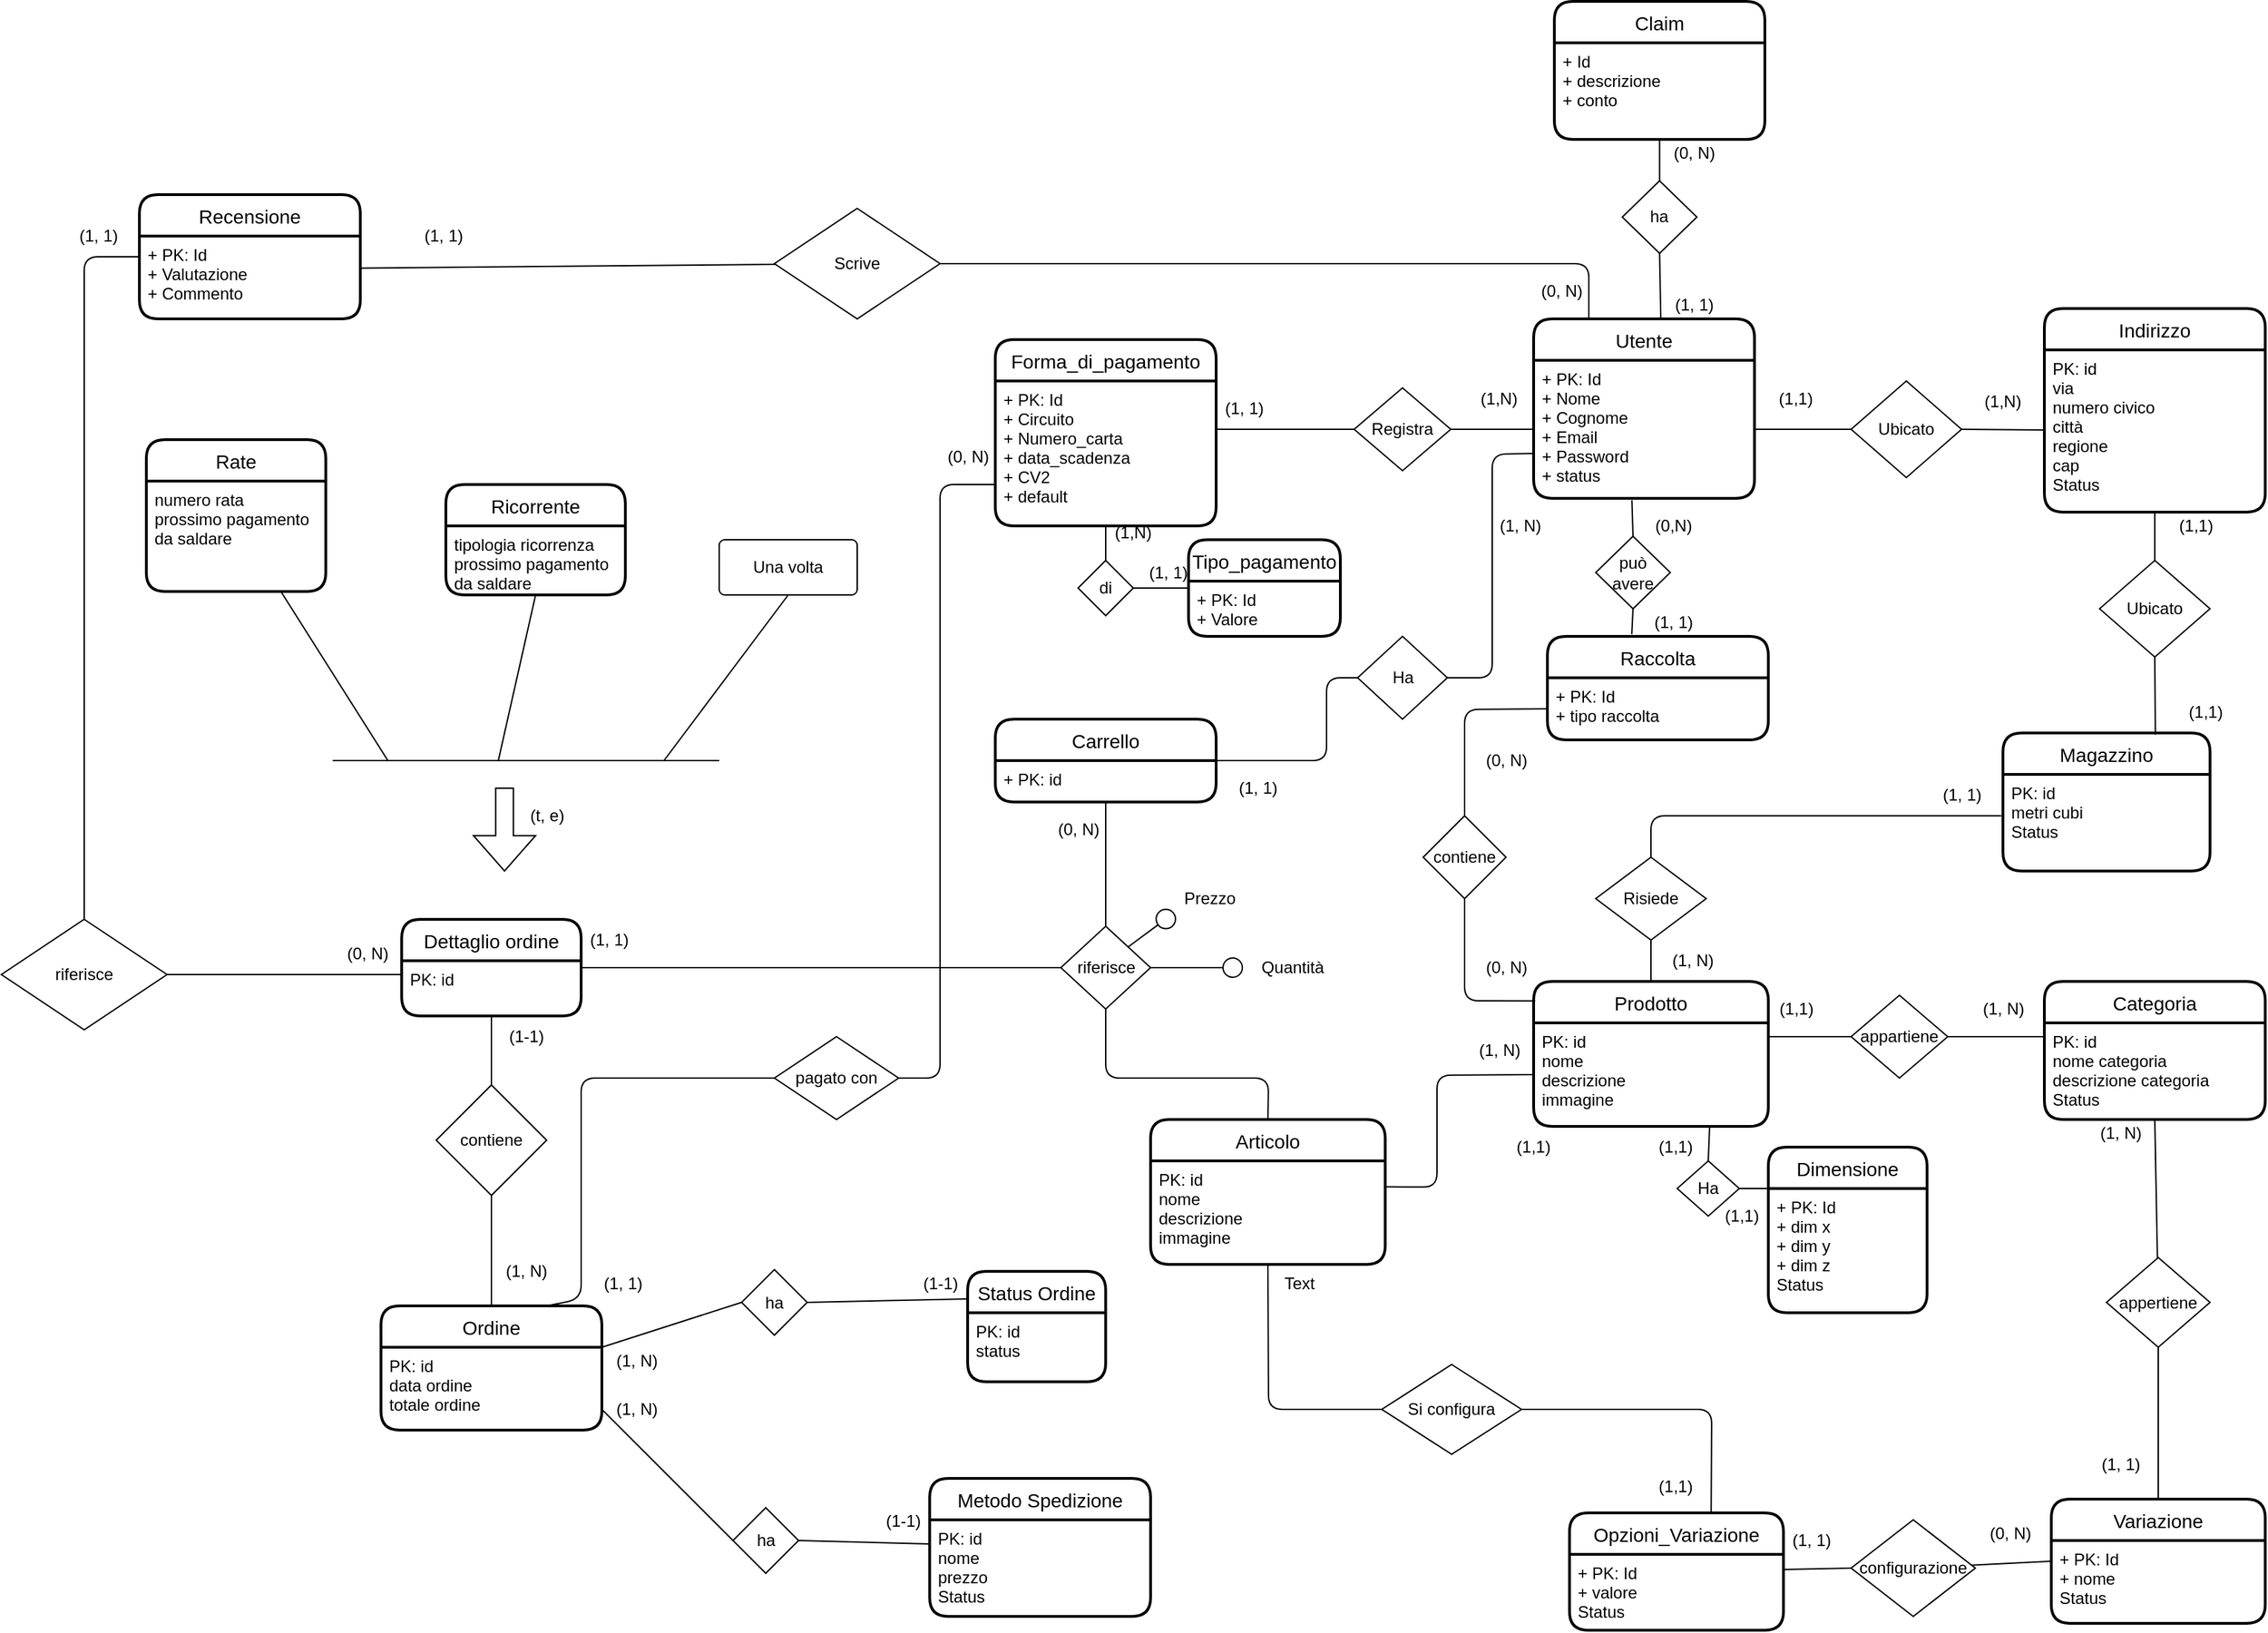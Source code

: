 <mxfile>
    <diagram id="gQvZ3Ct7qIMsR-oPEBA1" name="Page-1">
        <mxGraphModel dx="2269" dy="1732" grid="1" gridSize="10" guides="1" tooltips="1" connect="1" arrows="1" fold="1" page="1" pageScale="1" pageWidth="827" pageHeight="1169" math="0" shadow="0">
            <root>
                <mxCell id="0"/>
                <mxCell id="1" parent="0"/>
                <mxCell id="263" style="edgeStyle=none;html=1;exitX=0.25;exitY=0;exitDx=0;exitDy=0;entryX=1;entryY=0.5;entryDx=0;entryDy=0;endArrow=none;endFill=0;" parent="1" source="2" target="264" edge="1">
                    <mxGeometry relative="1" as="geometry">
                        <mxPoint x="-120" y="80" as="targetPoint"/>
                        <Array as="points">
                            <mxPoint x="350" y="80"/>
                        </Array>
                    </mxGeometry>
                </mxCell>
                <mxCell id="2" value="Utente" style="swimlane;childLayout=stackLayout;horizontal=1;startSize=30;horizontalStack=0;rounded=1;fontSize=14;fontStyle=0;strokeWidth=2;resizeParent=0;resizeLast=1;shadow=0;dashed=0;align=center;" parent="1" vertex="1">
                    <mxGeometry x="310" y="120" width="160" height="130" as="geometry"/>
                </mxCell>
                <mxCell id="3" value="+ PK: Id&#10;+ Nome&#10;+ Cognome&#10;+ Email&#10;+ Password&#10;+ status" style="align=left;strokeColor=none;fillColor=none;spacingLeft=4;fontSize=12;verticalAlign=top;resizable=0;rotatable=0;part=1;" parent="2" vertex="1">
                    <mxGeometry y="30" width="160" height="100" as="geometry"/>
                </mxCell>
                <mxCell id="7" value="Indirizzo" style="swimlane;childLayout=stackLayout;horizontal=1;startSize=30;horizontalStack=0;rounded=1;fontSize=14;fontStyle=0;strokeWidth=2;resizeParent=0;resizeLast=1;shadow=0;dashed=0;align=center;" parent="1" vertex="1">
                    <mxGeometry x="680" y="112.5" width="160" height="147.5" as="geometry"/>
                </mxCell>
                <mxCell id="8" value="PK: id&#10;via&#10;numero civico&#10;città&#10;regione&#10;cap&#10;Status" style="align=left;strokeColor=none;fillColor=none;spacingLeft=4;fontSize=12;verticalAlign=top;resizable=0;rotatable=0;part=1;" parent="7" vertex="1">
                    <mxGeometry y="30" width="160" height="117.5" as="geometry"/>
                </mxCell>
                <mxCell id="13" style="edgeStyle=none;html=1;exitX=0;exitY=0.5;exitDx=0;exitDy=0;entryX=1;entryY=0.5;entryDx=0;entryDy=0;endArrow=none;endFill=0;" parent="1" source="9" target="3" edge="1">
                    <mxGeometry relative="1" as="geometry"/>
                </mxCell>
                <mxCell id="14" style="edgeStyle=none;html=1;exitX=1;exitY=0.5;exitDx=0;exitDy=0;endArrow=none;endFill=0;" parent="1" source="9" target="8" edge="1">
                    <mxGeometry relative="1" as="geometry"/>
                </mxCell>
                <mxCell id="9" value="Ubicato" style="shape=rhombus;perimeter=rhombusPerimeter;whiteSpace=wrap;html=1;align=center;" parent="1" vertex="1">
                    <mxGeometry x="540" y="165" width="80" height="70" as="geometry"/>
                </mxCell>
                <mxCell id="15" value="Forma_di_pagamento" style="swimlane;childLayout=stackLayout;horizontal=1;startSize=30;horizontalStack=0;rounded=1;fontSize=14;fontStyle=0;strokeWidth=2;resizeParent=0;resizeLast=1;shadow=0;dashed=0;align=center;" parent="1" vertex="1">
                    <mxGeometry x="-80" y="135" width="160" height="135" as="geometry"/>
                </mxCell>
                <mxCell id="16" value="+ PK: Id&#10;+ Circuito&#10;+ Numero_carta&#10;+ data_scadenza&#10;+ CV2&#10;+ default&#10;&#10;&#10;" style="align=left;strokeColor=none;fillColor=none;spacingLeft=4;fontSize=12;verticalAlign=top;resizable=0;rotatable=0;part=1;" parent="15" vertex="1">
                    <mxGeometry y="30" width="160" height="105" as="geometry"/>
                </mxCell>
                <mxCell id="17" value="Tipo_pagamento" style="swimlane;childLayout=stackLayout;horizontal=1;startSize=30;horizontalStack=0;rounded=1;fontSize=14;fontStyle=0;strokeWidth=2;resizeParent=0;resizeLast=1;shadow=0;dashed=0;align=center;" parent="1" vertex="1">
                    <mxGeometry x="60" y="280" width="110" height="70" as="geometry"/>
                </mxCell>
                <mxCell id="18" value="+ PK: Id&#10;+ Valore&#10;" style="align=left;strokeColor=none;fillColor=none;spacingLeft=4;fontSize=12;verticalAlign=top;resizable=0;rotatable=0;part=1;" parent="17" vertex="1">
                    <mxGeometry y="30" width="110" height="40" as="geometry"/>
                </mxCell>
                <mxCell id="20" style="edgeStyle=none;html=1;exitX=1;exitY=0.5;exitDx=0;exitDy=0;entryX=0;entryY=0.5;entryDx=0;entryDy=0;endArrow=none;endFill=0;" parent="1" source="19" target="3" edge="1">
                    <mxGeometry relative="1" as="geometry"/>
                </mxCell>
                <mxCell id="32" style="edgeStyle=none;html=1;exitX=0;exitY=0.5;exitDx=0;exitDy=0;endArrow=none;endFill=0;" parent="1" source="19" edge="1">
                    <mxGeometry relative="1" as="geometry">
                        <mxPoint x="80" y="200" as="targetPoint"/>
                    </mxGeometry>
                </mxCell>
                <mxCell id="19" value="Registra" style="shape=rhombus;perimeter=rhombusPerimeter;whiteSpace=wrap;html=1;align=center;" parent="1" vertex="1">
                    <mxGeometry x="180" y="170" width="70" height="60" as="geometry"/>
                </mxCell>
                <mxCell id="24" style="edgeStyle=none;html=1;exitX=0.5;exitY=0;exitDx=0;exitDy=0;endArrow=none;endFill=0;" parent="1" source="22" target="16" edge="1">
                    <mxGeometry relative="1" as="geometry"/>
                </mxCell>
                <mxCell id="25" style="edgeStyle=none;html=1;exitX=1;exitY=0.5;exitDx=0;exitDy=0;endArrow=none;endFill=0;" parent="1" source="22" edge="1">
                    <mxGeometry relative="1" as="geometry">
                        <mxPoint x="60" y="315" as="targetPoint"/>
                    </mxGeometry>
                </mxCell>
                <mxCell id="22" value="di" style="shape=rhombus;perimeter=rhombusPerimeter;whiteSpace=wrap;html=1;align=center;" parent="1" vertex="1">
                    <mxGeometry x="-20" y="295" width="40" height="40" as="geometry"/>
                </mxCell>
                <mxCell id="26" value="Carrello" style="swimlane;childLayout=stackLayout;horizontal=1;startSize=30;horizontalStack=0;rounded=1;fontSize=14;fontStyle=0;strokeWidth=2;resizeParent=0;resizeLast=1;shadow=0;dashed=0;align=center;" parent="1" vertex="1">
                    <mxGeometry x="-80" y="410" width="160" height="60" as="geometry"/>
                </mxCell>
                <mxCell id="27" value="+ PK: id&#10;" style="align=left;strokeColor=none;fillColor=none;spacingLeft=4;fontSize=12;verticalAlign=top;resizable=0;rotatable=0;part=1;" parent="26" vertex="1">
                    <mxGeometry y="30" width="160" height="30" as="geometry"/>
                </mxCell>
                <mxCell id="30" style="edgeStyle=none;html=1;exitX=1;exitY=0.5;exitDx=0;exitDy=0;entryX=0;entryY=0.75;entryDx=0;entryDy=0;endArrow=none;endFill=0;" parent="1" source="28" target="2" edge="1">
                    <mxGeometry relative="1" as="geometry">
                        <Array as="points">
                            <mxPoint x="280" y="380"/>
                            <mxPoint x="280" y="218"/>
                        </Array>
                    </mxGeometry>
                </mxCell>
                <mxCell id="31" style="edgeStyle=none;html=1;exitX=0;exitY=0.5;exitDx=0;exitDy=0;entryX=1;entryY=0;entryDx=0;entryDy=0;endArrow=none;endFill=0;" parent="1" source="28" target="27" edge="1">
                    <mxGeometry relative="1" as="geometry">
                        <Array as="points">
                            <mxPoint x="160" y="380"/>
                            <mxPoint x="160" y="440"/>
                        </Array>
                    </mxGeometry>
                </mxCell>
                <mxCell id="28" value="Ha" style="shape=rhombus;perimeter=rhombusPerimeter;whiteSpace=wrap;html=1;align=center;" parent="1" vertex="1">
                    <mxGeometry x="182.5" y="350" width="65" height="60" as="geometry"/>
                </mxCell>
                <mxCell id="33" value="Prodotto" style="swimlane;childLayout=stackLayout;horizontal=1;startSize=30;horizontalStack=0;rounded=1;fontSize=14;fontStyle=0;strokeWidth=2;resizeParent=0;resizeLast=1;shadow=0;dashed=0;align=center;arcSize=15;" parent="1" vertex="1">
                    <mxGeometry x="310" y="600" width="170" height="105" as="geometry"/>
                </mxCell>
                <mxCell id="34" value="PK: id&#10;nome&#10;descrizione&#10;immagine&#10;" style="align=left;strokeColor=none;fillColor=none;spacingLeft=4;fontSize=12;verticalAlign=top;resizable=0;rotatable=0;part=1;" parent="33" vertex="1">
                    <mxGeometry y="30" width="170" height="75" as="geometry"/>
                </mxCell>
                <mxCell id="35" value="Categoria" style="swimlane;childLayout=stackLayout;horizontal=1;startSize=30;horizontalStack=0;rounded=1;fontSize=14;fontStyle=0;strokeWidth=2;resizeParent=0;resizeLast=1;shadow=0;dashed=0;align=center;" parent="1" vertex="1">
                    <mxGeometry x="680" y="600" width="160" height="100" as="geometry"/>
                </mxCell>
                <mxCell id="36" value="PK: id&#10;nome categoria&#10;descrizione categoria&#10;Status" style="align=left;strokeColor=none;fillColor=none;spacingLeft=4;fontSize=12;verticalAlign=top;resizable=0;rotatable=0;part=1;" parent="35" vertex="1">
                    <mxGeometry y="30" width="160" height="70" as="geometry"/>
                </mxCell>
                <mxCell id="42" style="edgeStyle=none;html=1;exitX=0;exitY=0.5;exitDx=0;exitDy=0;endArrow=none;endFill=0;" parent="1" source="40" edge="1">
                    <mxGeometry relative="1" as="geometry">
                        <mxPoint x="480" y="640" as="targetPoint"/>
                    </mxGeometry>
                </mxCell>
                <mxCell id="43" style="edgeStyle=none;html=1;exitX=1;exitY=0.5;exitDx=0;exitDy=0;endArrow=none;endFill=0;" parent="1" source="40" edge="1">
                    <mxGeometry relative="1" as="geometry">
                        <mxPoint x="680" y="640" as="targetPoint"/>
                    </mxGeometry>
                </mxCell>
                <mxCell id="40" value="appartiene" style="shape=rhombus;perimeter=rhombusPerimeter;whiteSpace=wrap;html=1;align=center;" parent="1" vertex="1">
                    <mxGeometry x="540" y="610" width="70" height="60" as="geometry"/>
                </mxCell>
                <mxCell id="46" value="Variazione" style="swimlane;childLayout=stackLayout;horizontal=1;startSize=30;horizontalStack=0;rounded=1;fontSize=14;fontStyle=0;strokeWidth=2;resizeParent=0;resizeLast=1;shadow=0;dashed=0;align=center;" parent="1" vertex="1">
                    <mxGeometry x="685" y="975" width="155" height="90" as="geometry"/>
                </mxCell>
                <mxCell id="47" value="+ PK: Id&#10;+ nome&#10;Status" style="align=left;strokeColor=none;fillColor=none;spacingLeft=4;fontSize=12;verticalAlign=top;resizable=0;rotatable=0;part=1;" parent="46" vertex="1">
                    <mxGeometry y="30" width="155" height="60" as="geometry"/>
                </mxCell>
                <mxCell id="111" style="edgeStyle=none;html=1;entryX=0.5;entryY=0;entryDx=0;entryDy=0;endArrow=none;endFill=0;" parent="1" source="48" target="46" edge="1">
                    <mxGeometry relative="1" as="geometry"/>
                </mxCell>
                <mxCell id="136" style="edgeStyle=none;html=1;entryX=0.5;entryY=1;entryDx=0;entryDy=0;endArrow=none;endFill=0;" parent="1" source="48" target="36" edge="1">
                    <mxGeometry relative="1" as="geometry"/>
                </mxCell>
                <mxCell id="48" value="appertiene" style="shape=rhombus;perimeter=rhombusPerimeter;whiteSpace=wrap;html=1;align=center;" parent="1" vertex="1">
                    <mxGeometry x="725" y="800" width="75" height="65" as="geometry"/>
                </mxCell>
                <mxCell id="115" style="edgeStyle=none;html=1;entryX=0;entryY=0.5;entryDx=0;entryDy=0;endArrow=none;endFill=0;" parent="1" source="51" target="54" edge="1">
                    <mxGeometry relative="1" as="geometry"/>
                </mxCell>
                <mxCell id="51" value="Opzioni_Variazione" style="swimlane;childLayout=stackLayout;horizontal=1;startSize=30;horizontalStack=0;rounded=1;fontSize=14;fontStyle=0;strokeWidth=2;resizeParent=0;resizeLast=1;shadow=0;dashed=0;align=center;" parent="1" vertex="1">
                    <mxGeometry x="336" y="985" width="155" height="85" as="geometry"/>
                </mxCell>
                <mxCell id="52" value="+ PK: Id&#10;+ valore&#10;Status&#10;" style="align=left;strokeColor=none;fillColor=none;spacingLeft=4;fontSize=12;verticalAlign=top;resizable=0;rotatable=0;part=1;" parent="51" vertex="1">
                    <mxGeometry y="30" width="155" height="55" as="geometry"/>
                </mxCell>
                <mxCell id="112" style="edgeStyle=none;html=1;entryX=0;entryY=0.5;entryDx=0;entryDy=0;endArrow=none;endFill=0;" parent="1" source="54" target="46" edge="1">
                    <mxGeometry relative="1" as="geometry"/>
                </mxCell>
                <mxCell id="54" value="configurazione" style="shape=rhombus;perimeter=rhombusPerimeter;whiteSpace=wrap;html=1;align=center;" parent="1" vertex="1">
                    <mxGeometry x="540" y="990" width="90" height="70" as="geometry"/>
                </mxCell>
                <mxCell id="58" value="Magazzino" style="swimlane;childLayout=stackLayout;horizontal=1;startSize=30;horizontalStack=0;rounded=1;fontSize=14;fontStyle=0;strokeWidth=2;resizeParent=0;resizeLast=1;shadow=0;dashed=0;align=center;" parent="1" vertex="1">
                    <mxGeometry x="650" y="420" width="150" height="100" as="geometry"/>
                </mxCell>
                <mxCell id="59" value="PK: id&#10;metri cubi&#10;Status" style="align=left;strokeColor=none;fillColor=none;spacingLeft=4;fontSize=12;verticalAlign=top;resizable=0;rotatable=0;part=1;" parent="58" vertex="1">
                    <mxGeometry y="30" width="150" height="70" as="geometry"/>
                </mxCell>
                <mxCell id="228" style="edgeStyle=none;html=1;exitX=0.5;exitY=0;exitDx=0;exitDy=0;entryX=0.5;entryY=1;entryDx=0;entryDy=0;startArrow=none;startFill=0;endArrow=none;endFill=0;" parent="1" source="60" target="8" edge="1">
                    <mxGeometry relative="1" as="geometry"/>
                </mxCell>
                <mxCell id="229" style="edgeStyle=none;html=1;exitX=0.5;exitY=1;exitDx=0;exitDy=0;entryX=0.736;entryY=0.012;entryDx=0;entryDy=0;startArrow=none;startFill=0;endArrow=none;endFill=0;entryPerimeter=0;" parent="1" source="60" target="58" edge="1">
                    <mxGeometry relative="1" as="geometry"/>
                </mxCell>
                <mxCell id="60" value="Ubicato" style="shape=rhombus;perimeter=rhombusPerimeter;whiteSpace=wrap;html=1;align=center;" parent="1" vertex="1">
                    <mxGeometry x="720" y="295" width="80" height="70" as="geometry"/>
                </mxCell>
                <mxCell id="64" value="Dimensione" style="swimlane;childLayout=stackLayout;horizontal=1;startSize=30;horizontalStack=0;rounded=1;fontSize=14;fontStyle=0;strokeWidth=2;resizeParent=0;resizeLast=1;shadow=0;dashed=0;align=center;" parent="1" vertex="1">
                    <mxGeometry x="480" y="720" width="115" height="120" as="geometry"/>
                </mxCell>
                <mxCell id="65" value="+ PK: Id&#10;+ dim x&#10;+ dim y&#10;+ dim z&#10;Status" style="align=left;strokeColor=none;fillColor=none;spacingLeft=4;fontSize=12;verticalAlign=top;resizable=0;rotatable=0;part=1;" parent="64" vertex="1">
                    <mxGeometry y="30" width="115" height="90" as="geometry"/>
                </mxCell>
                <mxCell id="68" style="edgeStyle=none;html=1;exitX=0.5;exitY=0;exitDx=0;exitDy=0;entryX=0.75;entryY=1;entryDx=0;entryDy=0;endArrow=none;endFill=0;" parent="1" source="66" target="34" edge="1">
                    <mxGeometry relative="1" as="geometry"/>
                </mxCell>
                <mxCell id="69" style="edgeStyle=none;html=1;exitX=1;exitY=0.5;exitDx=0;exitDy=0;entryX=0;entryY=0;entryDx=0;entryDy=0;endArrow=none;endFill=0;" parent="1" source="66" target="65" edge="1">
                    <mxGeometry relative="1" as="geometry"/>
                </mxCell>
                <mxCell id="66" value="Ha" style="shape=rhombus;perimeter=rhombusPerimeter;whiteSpace=wrap;html=1;align=center;" parent="1" vertex="1">
                    <mxGeometry x="414" y="730" width="45" height="40" as="geometry"/>
                </mxCell>
                <mxCell id="73" style="edgeStyle=none;html=1;exitX=0.5;exitY=1;exitDx=0;exitDy=0;entryX=0.5;entryY=0;entryDx=0;entryDy=0;endArrow=none;endFill=0;" parent="1" source="72" target="33" edge="1">
                    <mxGeometry relative="1" as="geometry"/>
                </mxCell>
                <mxCell id="225" style="edgeStyle=none;html=1;exitX=0.5;exitY=0;exitDx=0;exitDy=0;entryX=-0.008;entryY=0.429;entryDx=0;entryDy=0;startArrow=none;startFill=0;endArrow=none;endFill=0;entryPerimeter=0;" parent="1" source="72" target="59" edge="1">
                    <mxGeometry relative="1" as="geometry">
                        <Array as="points">
                            <mxPoint x="395" y="480"/>
                        </Array>
                    </mxGeometry>
                </mxCell>
                <mxCell id="72" value="Risiede" style="shape=rhombus;perimeter=rhombusPerimeter;whiteSpace=wrap;html=1;align=center;" parent="1" vertex="1">
                    <mxGeometry x="355" y="510" width="80" height="60" as="geometry"/>
                </mxCell>
                <mxCell id="145" style="edgeStyle=none;html=1;exitX=0.5;exitY=0;exitDx=0;exitDy=0;entryX=0.5;entryY=1;entryDx=0;entryDy=0;startArrow=none;startFill=0;endArrow=none;endFill=0;" parent="1" source="77" target="27" edge="1">
                    <mxGeometry relative="1" as="geometry"/>
                </mxCell>
                <mxCell id="174" style="edgeStyle=none;html=1;exitX=1;exitY=0.25;exitDx=0;exitDy=0;entryX=0;entryY=0.5;entryDx=0;entryDy=0;startArrow=none;startFill=0;endArrow=none;endFill=0;" parent="1" source="286" target="34" edge="1">
                    <mxGeometry relative="1" as="geometry">
                        <Array as="points">
                            <mxPoint x="240" y="749"/>
                            <mxPoint x="240" y="668"/>
                        </Array>
                    </mxGeometry>
                </mxCell>
                <mxCell id="204" style="edgeStyle=none;html=1;exitX=0;exitY=0.5;exitDx=0;exitDy=0;endArrow=none;endFill=0;" parent="1" source="77" edge="1">
                    <mxGeometry relative="1" as="geometry">
                        <mxPoint x="-380" y="590" as="targetPoint"/>
                    </mxGeometry>
                </mxCell>
                <mxCell id="290" style="edgeStyle=none;html=1;exitX=0.5;exitY=1;exitDx=0;exitDy=0;entryX=0.5;entryY=0;entryDx=0;entryDy=0;endArrow=none;endFill=0;" edge="1" parent="1" source="77" target="285">
                    <mxGeometry relative="1" as="geometry">
                        <Array as="points">
                            <mxPoint y="670"/>
                            <mxPoint x="118" y="670"/>
                        </Array>
                    </mxGeometry>
                </mxCell>
                <mxCell id="77" value="riferisce" style="shape=rhombus;perimeter=rhombusPerimeter;whiteSpace=wrap;html=1;align=center;" parent="1" vertex="1">
                    <mxGeometry x="-32.5" y="560" width="65" height="60" as="geometry"/>
                </mxCell>
                <mxCell id="84" style="edgeStyle=none;html=1;endArrow=circle;endFill=0;exitX=1;exitY=0.5;exitDx=0;exitDy=0;" parent="1" source="77" edge="1">
                    <mxGeometry relative="1" as="geometry">
                        <mxPoint x="100" y="590" as="targetPoint"/>
                        <mxPoint x="140.0" y="644.565" as="sourcePoint"/>
                        <Array as="points">
                            <mxPoint x="70" y="590"/>
                        </Array>
                    </mxGeometry>
                </mxCell>
                <mxCell id="85" value="Quantità" style="text;html=1;align=center;verticalAlign=middle;resizable=0;points=[];autosize=1;strokeColor=none;fillColor=none;" parent="1" vertex="1">
                    <mxGeometry x="105" y="580" width="60" height="20" as="geometry"/>
                </mxCell>
                <mxCell id="88" style="edgeStyle=none;html=1;endArrow=circle;endFill=0;exitX=1;exitY=0;exitDx=0;exitDy=0;" parent="1" source="77" edge="1">
                    <mxGeometry relative="1" as="geometry">
                        <mxPoint x="50" y="550" as="targetPoint"/>
                        <mxPoint x="133.5" y="565" as="sourcePoint"/>
                    </mxGeometry>
                </mxCell>
                <mxCell id="89" value="Prezzo" style="text;html=1;align=center;verticalAlign=middle;resizable=0;points=[];autosize=1;strokeColor=none;fillColor=none;" parent="1" vertex="1">
                    <mxGeometry x="50" y="530" width="50" height="20" as="geometry"/>
                </mxCell>
                <mxCell id="97" value="Metodo Spedizione" style="swimlane;childLayout=stackLayout;horizontal=1;startSize=30;horizontalStack=0;rounded=1;fontSize=14;fontStyle=0;strokeWidth=2;resizeParent=0;resizeLast=1;shadow=0;dashed=0;align=center;" parent="1" vertex="1">
                    <mxGeometry x="-127.5" y="960" width="160" height="100" as="geometry"/>
                </mxCell>
                <mxCell id="98" value="PK: id &#10;nome&#10;prezzo&#10;Status" style="align=left;strokeColor=none;fillColor=none;spacingLeft=4;fontSize=12;verticalAlign=top;resizable=0;rotatable=0;part=1;" parent="97" vertex="1">
                    <mxGeometry y="30" width="160" height="70" as="geometry"/>
                </mxCell>
                <mxCell id="213" style="edgeStyle=none;html=1;exitX=1;exitY=0.5;exitDx=0;exitDy=0;entryX=0;entryY=0.25;entryDx=0;entryDy=0;startArrow=none;startFill=0;endArrow=none;endFill=0;" parent="1" source="154" target="92" edge="1">
                    <mxGeometry relative="1" as="geometry"/>
                </mxCell>
                <mxCell id="215" style="edgeStyle=none;html=1;exitX=0;exitY=0.5;exitDx=0;exitDy=0;entryX=1;entryY=0;entryDx=0;entryDy=0;startArrow=none;startFill=0;endArrow=none;endFill=0;" parent="1" source="154" target="91" edge="1">
                    <mxGeometry relative="1" as="geometry"/>
                </mxCell>
                <mxCell id="154" value="ha" style="shape=rhombus;perimeter=rhombusPerimeter;whiteSpace=wrap;html=1;align=center;" parent="1" vertex="1">
                    <mxGeometry x="-263.75" y="808.75" width="47.5" height="47.5" as="geometry"/>
                </mxCell>
                <mxCell id="108" style="edgeStyle=none;html=1;exitX=0.5;exitY=1;exitDx=0;exitDy=0;entryX=0.576;entryY=0.008;entryDx=0;entryDy=0;entryPerimeter=0;endArrow=none;endFill=0;" parent="1" source="107" target="2" edge="1">
                    <mxGeometry relative="1" as="geometry">
                        <mxPoint x="495.93" y="45.6" as="targetPoint"/>
                    </mxGeometry>
                </mxCell>
                <mxCell id="134" value="(1,1)" style="text;html=1;align=center;verticalAlign=middle;resizable=0;points=[];autosize=1;strokeColor=none;fillColor=none;" parent="1" vertex="1">
                    <mxGeometry x="480" y="610" width="40" height="20" as="geometry"/>
                </mxCell>
                <mxCell id="107" value="ha" style="shape=rhombus;perimeter=rhombusPerimeter;whiteSpace=wrap;html=1;align=center;" parent="1" vertex="1">
                    <mxGeometry x="374.25" y="20" width="54" height="52.5" as="geometry"/>
                </mxCell>
                <mxCell id="135" value="(1, N)" style="text;html=1;align=center;verticalAlign=middle;resizable=0;points=[];autosize=1;strokeColor=none;fillColor=none;" parent="1" vertex="1">
                    <mxGeometry x="625" y="610" width="50" height="20" as="geometry"/>
                </mxCell>
                <mxCell id="139" value="(1, N)" style="text;html=1;align=center;verticalAlign=middle;resizable=0;points=[];autosize=1;strokeColor=none;fillColor=none;" parent="1" vertex="1">
                    <mxGeometry x="710" y="700" width="50" height="20" as="geometry"/>
                </mxCell>
                <mxCell id="140" value="(1, 1)" style="text;html=1;align=center;verticalAlign=middle;resizable=0;points=[];autosize=1;strokeColor=none;fillColor=none;" parent="1" vertex="1">
                    <mxGeometry x="715" y="940" width="40" height="20" as="geometry"/>
                </mxCell>
                <mxCell id="173" style="edgeStyle=none;html=1;entryX=0.662;entryY=0;entryDx=0;entryDy=0;entryPerimeter=0;startArrow=none;startFill=0;endArrow=none;endFill=0;exitX=1;exitY=0.5;exitDx=0;exitDy=0;" parent="1" source="288" target="51" edge="1">
                    <mxGeometry relative="1" as="geometry">
                        <mxPoint x="310" y="910" as="sourcePoint"/>
                        <Array as="points">
                            <mxPoint x="439" y="910"/>
                        </Array>
                    </mxGeometry>
                </mxCell>
                <mxCell id="163" value="(1,1)" style="text;html=1;strokeColor=none;fillColor=none;align=center;verticalAlign=middle;whiteSpace=wrap;rounded=0;" parent="1" vertex="1">
                    <mxGeometry x="470" y="162.5" width="60" height="30" as="geometry"/>
                </mxCell>
                <mxCell id="104" value="Claim" style="swimlane;childLayout=stackLayout;horizontal=1;startSize=30;horizontalStack=0;rounded=1;fontSize=14;fontStyle=0;strokeWidth=2;resizeParent=0;resizeLast=1;shadow=0;dashed=0;align=center;" parent="1" vertex="1">
                    <mxGeometry x="325" y="-110" width="152.5" height="100" as="geometry"/>
                </mxCell>
                <mxCell id="105" value="+ Id&#10;+ descrizione&#10;+ conto" style="align=left;strokeColor=none;fillColor=none;spacingLeft=4;fontSize=12;verticalAlign=top;resizable=0;rotatable=0;part=1;" parent="104" vertex="1">
                    <mxGeometry y="30" width="152.5" height="70" as="geometry"/>
                </mxCell>
                <mxCell id="214" style="edgeStyle=none;html=1;exitX=1;exitY=0.5;exitDx=0;exitDy=0;entryX=0;entryY=0.25;entryDx=0;entryDy=0;startArrow=none;startFill=0;endArrow=none;endFill=0;" parent="1" source="99" target="98" edge="1">
                    <mxGeometry relative="1" as="geometry"/>
                </mxCell>
                <mxCell id="216" style="edgeStyle=none;html=1;exitX=0;exitY=0.5;exitDx=0;exitDy=0;entryX=1;entryY=0.75;entryDx=0;entryDy=0;startArrow=none;startFill=0;endArrow=none;endFill=0;" parent="1" source="99" target="91" edge="1">
                    <mxGeometry relative="1" as="geometry"/>
                </mxCell>
                <mxCell id="99" value="ha" style="shape=rhombus;perimeter=rhombusPerimeter;whiteSpace=wrap;html=1;align=center;" parent="1" vertex="1">
                    <mxGeometry x="-270" y="981.25" width="47.5" height="47.5" as="geometry"/>
                </mxCell>
                <mxCell id="109" style="edgeStyle=none;html=1;exitX=0.5;exitY=0;exitDx=0;exitDy=0;entryX=0.5;entryY=1;entryDx=0;entryDy=0;endArrow=none;endFill=0;" parent="1" source="107" target="105" edge="1">
                    <mxGeometry relative="1" as="geometry"/>
                </mxCell>
                <mxCell id="165" value="(1,1)" style="text;html=1;strokeColor=none;fillColor=none;align=center;verticalAlign=middle;whiteSpace=wrap;rounded=0;" parent="1" vertex="1">
                    <mxGeometry x="767" y="390.0" width="60" height="30" as="geometry"/>
                </mxCell>
                <mxCell id="167" value="(1, N)" style="text;html=1;align=center;verticalAlign=middle;resizable=0;points=[];autosize=1;strokeColor=none;fillColor=none;" parent="1" vertex="1">
                    <mxGeometry x="400" y="575" width="50" height="20" as="geometry"/>
                </mxCell>
                <mxCell id="168" value="(1, 1)" style="text;html=1;align=center;verticalAlign=middle;resizable=0;points=[];autosize=1;strokeColor=none;fillColor=none;" parent="1" vertex="1">
                    <mxGeometry x="600" y="455" width="40" height="20" as="geometry"/>
                </mxCell>
                <mxCell id="169" value="(1,1)" style="text;html=1;strokeColor=none;fillColor=none;align=center;verticalAlign=middle;whiteSpace=wrap;rounded=0;" parent="1" vertex="1">
                    <mxGeometry x="383" y="705" width="60" height="30" as="geometry"/>
                </mxCell>
                <mxCell id="170" value="(1,1)" style="text;html=1;strokeColor=none;fillColor=none;align=center;verticalAlign=middle;whiteSpace=wrap;rounded=0;" parent="1" vertex="1">
                    <mxGeometry x="431" y="755" width="60" height="30" as="geometry"/>
                </mxCell>
                <mxCell id="171" value="(0, N)" style="text;html=1;align=center;verticalAlign=middle;resizable=0;points=[];autosize=1;strokeColor=none;fillColor=none;" parent="1" vertex="1">
                    <mxGeometry x="630" y="990" width="50" height="20" as="geometry"/>
                </mxCell>
                <mxCell id="172" value="(1, 1)" style="text;html=1;align=center;verticalAlign=middle;resizable=0;points=[];autosize=1;strokeColor=none;fillColor=none;" parent="1" vertex="1">
                    <mxGeometry x="491" y="995" width="40" height="20" as="geometry"/>
                </mxCell>
                <mxCell id="164" value="(1,N)" style="text;html=1;strokeColor=none;fillColor=none;align=center;verticalAlign=middle;whiteSpace=wrap;rounded=0;" parent="1" vertex="1">
                    <mxGeometry x="620" y="165.0" width="60" height="30" as="geometry"/>
                </mxCell>
                <mxCell id="256" style="edgeStyle=none;html=1;exitX=0.75;exitY=0;exitDx=0;exitDy=0;entryX=0;entryY=0.5;entryDx=0;entryDy=0;startArrow=none;startFill=0;endArrow=none;endFill=0;" parent="1" source="90" target="255" edge="1">
                    <mxGeometry relative="1" as="geometry">
                        <Array as="points">
                            <mxPoint x="-380" y="830"/>
                            <mxPoint x="-380" y="670"/>
                        </Array>
                    </mxGeometry>
                </mxCell>
                <mxCell id="90" value="Ordine" style="swimlane;childLayout=stackLayout;horizontal=1;startSize=30;horizontalStack=0;rounded=1;fontSize=14;fontStyle=0;strokeWidth=2;resizeParent=0;resizeLast=1;shadow=0;dashed=0;align=center;" parent="1" vertex="1">
                    <mxGeometry x="-525" y="835" width="160" height="90" as="geometry"/>
                </mxCell>
                <mxCell id="91" value="PK: id&#10;data ordine&#10;totale ordine" style="align=left;strokeColor=none;fillColor=none;spacingLeft=4;fontSize=12;verticalAlign=top;resizable=0;rotatable=0;part=1;" parent="90" vertex="1">
                    <mxGeometry y="30" width="160" height="60" as="geometry"/>
                </mxCell>
                <mxCell id="189" value="(t, e)" style="text;html=1;align=center;verticalAlign=middle;resizable=0;points=[];autosize=1;strokeColor=none;fillColor=none;" parent="1" vertex="1">
                    <mxGeometry x="-425" y="470" width="40" height="20" as="geometry"/>
                </mxCell>
                <mxCell id="183" value="" style="shape=singleArrow;whiteSpace=wrap;html=1;direction=south;arrowWidth=0.284;arrowSize=0.428;" parent="1" vertex="1">
                    <mxGeometry x="-458" y="460" width="45" height="60" as="geometry"/>
                </mxCell>
                <mxCell id="184" value="" style="endArrow=none;html=1;" parent="1" edge="1">
                    <mxGeometry width="50" height="50" relative="1" as="geometry">
                        <mxPoint x="-280" y="440" as="sourcePoint"/>
                        <mxPoint x="-560" y="440" as="targetPoint"/>
                    </mxGeometry>
                </mxCell>
                <mxCell id="181" value="Ricorrente" style="swimlane;childLayout=stackLayout;horizontal=1;startSize=30;horizontalStack=0;rounded=1;fontSize=14;fontStyle=0;strokeWidth=2;resizeParent=0;resizeLast=1;shadow=0;dashed=0;align=center;" parent="1" vertex="1">
                    <mxGeometry x="-478" y="240" width="130" height="80" as="geometry"/>
                </mxCell>
                <mxCell id="182" value="tipologia ricorrenza&#10;prossimo pagamento&#10;da saldare&#10;&#10;" style="align=left;strokeColor=none;fillColor=none;spacingLeft=4;fontSize=12;verticalAlign=top;resizable=0;rotatable=0;part=1;" parent="181" vertex="1">
                    <mxGeometry y="30" width="130" height="50" as="geometry"/>
                </mxCell>
                <mxCell id="207" style="edgeStyle=none;html=1;exitX=0.5;exitY=1;exitDx=0;exitDy=0;startArrow=none;startFill=0;endArrow=none;endFill=0;" parent="1" source="187" edge="1">
                    <mxGeometry relative="1" as="geometry">
                        <mxPoint x="-320" y="440" as="targetPoint"/>
                    </mxGeometry>
                </mxCell>
                <mxCell id="187" value="Una volta" style="rounded=1;arcSize=10;whiteSpace=wrap;html=1;align=center;" parent="1" vertex="1">
                    <mxGeometry x="-280" y="280" width="100" height="40" as="geometry"/>
                </mxCell>
                <mxCell id="179" value="Rate" style="swimlane;childLayout=stackLayout;horizontal=1;startSize=30;horizontalStack=0;rounded=1;fontSize=14;fontStyle=0;strokeWidth=2;resizeParent=0;resizeLast=1;shadow=0;dashed=0;align=center;" parent="1" vertex="1">
                    <mxGeometry x="-695" y="207.5" width="130" height="110" as="geometry"/>
                </mxCell>
                <mxCell id="180" value="numero rata&#10;prossimo pagamento&#10;da saldare&#10;&#10;" style="align=left;strokeColor=none;fillColor=none;spacingLeft=4;fontSize=12;verticalAlign=top;resizable=0;rotatable=0;part=1;" parent="179" vertex="1">
                    <mxGeometry y="30" width="130" height="80" as="geometry"/>
                </mxCell>
                <mxCell id="92" value="Status Ordine" style="swimlane;childLayout=stackLayout;horizontal=1;startSize=30;horizontalStack=0;rounded=1;fontSize=14;fontStyle=0;strokeWidth=2;resizeParent=0;resizeLast=1;shadow=0;dashed=0;align=center;" parent="1" vertex="1">
                    <mxGeometry x="-100" y="810" width="100" height="80" as="geometry"/>
                </mxCell>
                <mxCell id="93" value="PK: id&#10;status&#10;" style="align=left;strokeColor=none;fillColor=none;spacingLeft=4;fontSize=12;verticalAlign=top;resizable=0;rotatable=0;part=1;" parent="92" vertex="1">
                    <mxGeometry y="30" width="100" height="50" as="geometry"/>
                </mxCell>
                <mxCell id="176" value="Dettaglio ordine" style="swimlane;childLayout=stackLayout;horizontal=1;startSize=30;horizontalStack=0;rounded=1;fontSize=14;fontStyle=0;strokeWidth=2;resizeParent=0;resizeLast=1;shadow=0;dashed=0;align=center;" parent="1" vertex="1">
                    <mxGeometry x="-510" y="555" width="130" height="70" as="geometry"/>
                </mxCell>
                <mxCell id="177" value="PK: id&#10;&#10;&#10;" style="align=left;strokeColor=none;fillColor=none;spacingLeft=4;fontSize=12;verticalAlign=top;resizable=0;rotatable=0;part=1;" parent="176" vertex="1">
                    <mxGeometry y="30" width="130" height="40" as="geometry"/>
                </mxCell>
                <mxCell id="200" style="edgeStyle=none;html=1;exitX=0.5;exitY=0;exitDx=0;exitDy=0;entryX=0.5;entryY=1;entryDx=0;entryDy=0;endArrow=none;endFill=0;" parent="1" source="199" target="177" edge="1">
                    <mxGeometry relative="1" as="geometry"/>
                </mxCell>
                <mxCell id="201" style="edgeStyle=none;html=1;exitX=0.5;exitY=1;exitDx=0;exitDy=0;entryX=0.5;entryY=0;entryDx=0;entryDy=0;endArrow=none;endFill=0;" parent="1" source="199" target="90" edge="1">
                    <mxGeometry relative="1" as="geometry"/>
                </mxCell>
                <mxCell id="199" value="contiene" style="rhombus;whiteSpace=wrap;html=1;" parent="1" vertex="1">
                    <mxGeometry x="-485" y="675" width="80" height="80" as="geometry"/>
                </mxCell>
                <mxCell id="202" value="(1, N)" style="text;html=1;align=center;verticalAlign=middle;resizable=0;points=[];autosize=1;strokeColor=none;fillColor=none;" parent="1" vertex="1">
                    <mxGeometry x="-445" y="800" width="50" height="20" as="geometry"/>
                </mxCell>
                <mxCell id="203" value="(1-1)" style="text;html=1;align=center;verticalAlign=middle;resizable=0;points=[];autosize=1;strokeColor=none;fillColor=none;" parent="1" vertex="1">
                    <mxGeometry x="-440" y="630" width="40" height="20" as="geometry"/>
                </mxCell>
                <mxCell id="205" value="(1, 1)" style="text;html=1;align=center;verticalAlign=middle;resizable=0;points=[];autosize=1;strokeColor=none;fillColor=none;" parent="1" vertex="1">
                    <mxGeometry x="-380" y="560" width="40" height="20" as="geometry"/>
                </mxCell>
                <mxCell id="206" style="edgeStyle=none;html=1;exitX=0.75;exitY=1;exitDx=0;exitDy=0;startArrow=none;startFill=0;endArrow=none;endFill=0;" parent="1" source="180" edge="1">
                    <mxGeometry relative="1" as="geometry">
                        <mxPoint x="-520" y="440" as="targetPoint"/>
                    </mxGeometry>
                </mxCell>
                <mxCell id="208" value="(0, N)" style="text;html=1;align=center;verticalAlign=middle;resizable=0;points=[];autosize=1;strokeColor=none;fillColor=none;" parent="1" vertex="1">
                    <mxGeometry x="-45" y="480" width="50" height="20" as="geometry"/>
                </mxCell>
                <mxCell id="209" style="edgeStyle=none;html=1;exitX=0.5;exitY=1;exitDx=0;exitDy=0;startArrow=none;startFill=0;endArrow=none;endFill=0;" parent="1" source="182" edge="1">
                    <mxGeometry relative="1" as="geometry">
                        <mxPoint x="-440" y="440" as="targetPoint"/>
                    </mxGeometry>
                </mxCell>
                <mxCell id="210" value="(1, N)" style="text;html=1;align=center;verticalAlign=middle;resizable=0;points=[];autosize=1;strokeColor=none;fillColor=none;" parent="1" vertex="1">
                    <mxGeometry x="260" y="640" width="50" height="20" as="geometry"/>
                </mxCell>
                <mxCell id="217" value="(1-1)" style="text;html=1;align=center;verticalAlign=middle;resizable=0;points=[];autosize=1;strokeColor=none;fillColor=none;" parent="1" vertex="1">
                    <mxGeometry x="-140" y="808.75" width="40" height="20" as="geometry"/>
                </mxCell>
                <mxCell id="218" value="(1-1)" style="text;html=1;align=center;verticalAlign=middle;resizable=0;points=[];autosize=1;strokeColor=none;fillColor=none;" parent="1" vertex="1">
                    <mxGeometry x="-167.5" y="981.25" width="40" height="20" as="geometry"/>
                </mxCell>
                <mxCell id="219" value="(1,1)" style="text;html=1;strokeColor=none;fillColor=none;align=center;verticalAlign=middle;whiteSpace=wrap;rounded=0;" parent="1" vertex="1">
                    <mxGeometry x="280" y="705" width="60" height="30" as="geometry"/>
                </mxCell>
                <mxCell id="220" value="(1,1)" style="text;html=1;strokeColor=none;fillColor=none;align=center;verticalAlign=middle;whiteSpace=wrap;rounded=0;" parent="1" vertex="1">
                    <mxGeometry x="383" y="951.25" width="60" height="30" as="geometry"/>
                </mxCell>
                <mxCell id="221" value="(1, N)" style="text;html=1;align=center;verticalAlign=middle;resizable=0;points=[];autosize=1;strokeColor=none;fillColor=none;" parent="1" vertex="1">
                    <mxGeometry x="275" y="260" width="50" height="20" as="geometry"/>
                </mxCell>
                <mxCell id="222" value="(1, N)" style="text;html=1;align=center;verticalAlign=middle;resizable=0;points=[];autosize=1;strokeColor=none;fillColor=none;" parent="1" vertex="1">
                    <mxGeometry x="-365" y="865" width="50" height="20" as="geometry"/>
                </mxCell>
                <mxCell id="223" value="(1, N)" style="text;html=1;align=center;verticalAlign=middle;resizable=0;points=[];autosize=1;strokeColor=none;fillColor=none;" parent="1" vertex="1">
                    <mxGeometry x="-365" y="900" width="50" height="20" as="geometry"/>
                </mxCell>
                <mxCell id="224" value="(1, 1)" style="text;html=1;align=center;verticalAlign=middle;resizable=0;points=[];autosize=1;strokeColor=none;fillColor=none;" parent="1" vertex="1">
                    <mxGeometry x="90" y="450" width="40" height="20" as="geometry"/>
                </mxCell>
                <mxCell id="230" value="(1,1)" style="text;html=1;strokeColor=none;fillColor=none;align=center;verticalAlign=middle;whiteSpace=wrap;rounded=0;" parent="1" vertex="1">
                    <mxGeometry x="760" y="255.0" width="60" height="30" as="geometry"/>
                </mxCell>
                <mxCell id="235" value="Raccolta" style="swimlane;childLayout=stackLayout;horizontal=1;startSize=30;horizontalStack=0;rounded=1;fontSize=14;fontStyle=0;strokeWidth=2;resizeParent=0;resizeLast=1;shadow=0;dashed=0;align=center;" parent="1" vertex="1">
                    <mxGeometry x="320" y="350" width="160" height="75" as="geometry"/>
                </mxCell>
                <mxCell id="236" value="+ PK: Id&#10;+ tipo raccolta" style="align=left;strokeColor=none;fillColor=none;spacingLeft=4;fontSize=12;verticalAlign=top;resizable=0;rotatable=0;part=1;" parent="235" vertex="1">
                    <mxGeometry y="30" width="160" height="45" as="geometry"/>
                </mxCell>
                <mxCell id="238" style="edgeStyle=none;html=1;exitX=0.5;exitY=0;exitDx=0;exitDy=0;entryX=0.445;entryY=1.013;entryDx=0;entryDy=0;entryPerimeter=0;startArrow=none;startFill=0;endArrow=none;endFill=0;" parent="1" source="237" target="3" edge="1">
                    <mxGeometry relative="1" as="geometry"/>
                </mxCell>
                <mxCell id="239" style="edgeStyle=none;html=1;exitX=0.5;exitY=1;exitDx=0;exitDy=0;entryX=0.382;entryY=-0.021;entryDx=0;entryDy=0;entryPerimeter=0;startArrow=none;startFill=0;endArrow=none;endFill=0;" parent="1" source="237" target="235" edge="1">
                    <mxGeometry relative="1" as="geometry"/>
                </mxCell>
                <mxCell id="237" value="può avere" style="shape=rhombus;perimeter=rhombusPerimeter;whiteSpace=wrap;html=1;align=center;" parent="1" vertex="1">
                    <mxGeometry x="355" y="277.5" width="54" height="52.5" as="geometry"/>
                </mxCell>
                <mxCell id="242" style="edgeStyle=none;html=1;exitX=0.5;exitY=1;exitDx=0;exitDy=0;entryX=0.007;entryY=0.135;entryDx=0;entryDy=0;entryPerimeter=0;startArrow=none;startFill=0;endArrow=none;endFill=0;" parent="1" source="240" target="33" edge="1">
                    <mxGeometry relative="1" as="geometry">
                        <Array as="points">
                            <mxPoint x="260" y="614"/>
                        </Array>
                    </mxGeometry>
                </mxCell>
                <mxCell id="240" value="contiene" style="rhombus;whiteSpace=wrap;html=1;" parent="1" vertex="1">
                    <mxGeometry x="230" y="480" width="60" height="60" as="geometry"/>
                </mxCell>
                <mxCell id="241" style="edgeStyle=none;html=1;exitX=0;exitY=0.5;exitDx=0;exitDy=0;entryX=0.5;entryY=0;entryDx=0;entryDy=0;startArrow=none;startFill=0;endArrow=none;endFill=0;" parent="1" source="236" target="240" edge="1">
                    <mxGeometry relative="1" as="geometry">
                        <Array as="points">
                            <mxPoint x="260" y="403"/>
                        </Array>
                    </mxGeometry>
                </mxCell>
                <mxCell id="243" value="(1, 1)" style="text;html=1;align=center;verticalAlign=middle;resizable=0;points=[];autosize=1;strokeColor=none;fillColor=none;" parent="1" vertex="1">
                    <mxGeometry x="391" y="330" width="40" height="20" as="geometry"/>
                </mxCell>
                <mxCell id="244" value="(0, N)" style="text;html=1;align=center;verticalAlign=middle;resizable=0;points=[];autosize=1;strokeColor=none;fillColor=none;" parent="1" vertex="1">
                    <mxGeometry x="265" y="580" width="50" height="20" as="geometry"/>
                </mxCell>
                <mxCell id="245" value="(0,N)" style="text;html=1;align=center;verticalAlign=middle;resizable=0;points=[];autosize=1;strokeColor=none;fillColor=none;" parent="1" vertex="1">
                    <mxGeometry x="391" y="260" width="40" height="20" as="geometry"/>
                </mxCell>
                <mxCell id="246" value="(0, N)" style="text;html=1;align=center;verticalAlign=middle;resizable=0;points=[];autosize=1;strokeColor=none;fillColor=none;" parent="1" vertex="1">
                    <mxGeometry x="265" y="430" width="50" height="20" as="geometry"/>
                </mxCell>
                <mxCell id="247" value="(1, 1)" style="text;html=1;align=center;verticalAlign=middle;resizable=0;points=[];autosize=1;strokeColor=none;fillColor=none;" parent="1" vertex="1">
                    <mxGeometry x="80" y="175" width="40" height="20" as="geometry"/>
                </mxCell>
                <mxCell id="248" value="(1,N)" style="text;html=1;strokeColor=none;fillColor=none;align=center;verticalAlign=middle;whiteSpace=wrap;rounded=0;" parent="1" vertex="1">
                    <mxGeometry x="255" y="162.5" width="60" height="30" as="geometry"/>
                </mxCell>
                <mxCell id="249" value="(1, 1)" style="text;html=1;align=center;verticalAlign=middle;resizable=0;points=[];autosize=1;strokeColor=none;fillColor=none;" parent="1" vertex="1">
                    <mxGeometry x="406.25" y="100" width="40" height="20" as="geometry"/>
                </mxCell>
                <mxCell id="250" value="(0, N)" style="text;html=1;align=center;verticalAlign=middle;resizable=0;points=[];autosize=1;strokeColor=none;fillColor=none;" parent="1" vertex="1">
                    <mxGeometry x="401.25" y="-10" width="50" height="20" as="geometry"/>
                </mxCell>
                <mxCell id="251" value="(1, 1)" style="text;html=1;align=center;verticalAlign=middle;resizable=0;points=[];autosize=1;strokeColor=none;fillColor=none;" parent="1" vertex="1">
                    <mxGeometry x="25" y="293.75" width="40" height="20" as="geometry"/>
                </mxCell>
                <mxCell id="252" value="(1,N)" style="text;html=1;strokeColor=none;fillColor=none;align=center;verticalAlign=middle;whiteSpace=wrap;rounded=0;" parent="1" vertex="1">
                    <mxGeometry x="-10" y="260.0" width="60" height="30" as="geometry"/>
                </mxCell>
                <mxCell id="255" value="pagato con" style="shape=rhombus;perimeter=rhombusPerimeter;whiteSpace=wrap;html=1;align=center;" parent="1" vertex="1">
                    <mxGeometry x="-240" y="640" width="90" height="60" as="geometry"/>
                </mxCell>
                <mxCell id="257" style="edgeStyle=none;html=1;entryX=1;entryY=0.5;entryDx=0;entryDy=0;startArrow=none;startFill=0;endArrow=none;endFill=0;" parent="1" target="255" edge="1">
                    <mxGeometry relative="1" as="geometry">
                        <mxPoint x="-80" y="240" as="sourcePoint"/>
                        <Array as="points">
                            <mxPoint x="-120" y="240"/>
                            <mxPoint x="-120" y="670"/>
                        </Array>
                    </mxGeometry>
                </mxCell>
                <mxCell id="258" value="(1, 1)" style="text;html=1;align=center;verticalAlign=middle;resizable=0;points=[];autosize=1;strokeColor=none;fillColor=none;" parent="1" vertex="1">
                    <mxGeometry x="-370" y="808.75" width="40" height="20" as="geometry"/>
                </mxCell>
                <mxCell id="259" value="(0, N)" style="text;html=1;align=center;verticalAlign=middle;resizable=0;points=[];autosize=1;strokeColor=none;fillColor=none;" parent="1" vertex="1">
                    <mxGeometry x="-125" y="210" width="50" height="20" as="geometry"/>
                </mxCell>
                <mxCell id="267" style="edgeStyle=none;html=1;entryX=1.004;entryY=0.387;entryDx=0;entryDy=0;endArrow=none;endFill=0;entryPerimeter=0;" parent="1" source="264" target="266" edge="1">
                    <mxGeometry relative="1" as="geometry"/>
                </mxCell>
                <mxCell id="264" value="Scrive" style="rhombus;whiteSpace=wrap;html=1;" parent="1" vertex="1">
                    <mxGeometry x="-240" y="40" width="120" height="80" as="geometry"/>
                </mxCell>
                <mxCell id="269" style="edgeStyle=none;html=1;exitX=0;exitY=0.5;exitDx=0;exitDy=0;endArrow=none;endFill=0;entryX=0.5;entryY=0;entryDx=0;entryDy=0;" parent="1" source="265" target="270" edge="1">
                    <mxGeometry relative="1" as="geometry">
                        <mxPoint x="-760" y="550" as="targetPoint"/>
                        <Array as="points">
                            <mxPoint x="-740" y="75"/>
                        </Array>
                    </mxGeometry>
                </mxCell>
                <mxCell id="265" value="Recensione" style="swimlane;childLayout=stackLayout;horizontal=1;startSize=30;horizontalStack=0;rounded=1;fontSize=14;fontStyle=0;strokeWidth=2;resizeParent=0;resizeLast=1;shadow=0;dashed=0;align=center;" parent="1" vertex="1">
                    <mxGeometry x="-700" y="30" width="160" height="90" as="geometry"/>
                </mxCell>
                <mxCell id="266" value="+ PK: Id&#10;+ Valutazione&#10;+ Commento&#10;&#10;" style="align=left;strokeColor=none;fillColor=none;spacingLeft=4;fontSize=12;verticalAlign=top;resizable=0;rotatable=0;part=1;" parent="265" vertex="1">
                    <mxGeometry y="30" width="160" height="60" as="geometry"/>
                </mxCell>
                <mxCell id="271" style="edgeStyle=none;html=1;entryX=0;entryY=0.25;entryDx=0;entryDy=0;endArrow=none;endFill=0;" parent="1" source="270" target="177" edge="1">
                    <mxGeometry relative="1" as="geometry"/>
                </mxCell>
                <mxCell id="270" value="riferisce" style="rhombus;whiteSpace=wrap;html=1;" parent="1" vertex="1">
                    <mxGeometry x="-800" y="555" width="120" height="80" as="geometry"/>
                </mxCell>
                <mxCell id="273" value="(0, N)" style="text;html=1;align=center;verticalAlign=middle;resizable=0;points=[];autosize=1;strokeColor=none;fillColor=none;" parent="1" vertex="1">
                    <mxGeometry x="305" y="90" width="50" height="20" as="geometry"/>
                </mxCell>
                <mxCell id="274" value="(1, 1)" style="text;html=1;align=center;verticalAlign=middle;resizable=0;points=[];autosize=1;strokeColor=none;fillColor=none;" parent="1" vertex="1">
                    <mxGeometry x="-500" y="50" width="40" height="20" as="geometry"/>
                </mxCell>
                <mxCell id="275" value="(1, 1)" style="text;html=1;align=center;verticalAlign=middle;resizable=0;points=[];autosize=1;strokeColor=none;fillColor=none;" parent="1" vertex="1">
                    <mxGeometry x="-750" y="50" width="40" height="20" as="geometry"/>
                </mxCell>
                <mxCell id="276" value="(0, N)" style="text;html=1;align=center;verticalAlign=middle;resizable=0;points=[];autosize=1;strokeColor=none;fillColor=none;" parent="1" vertex="1">
                    <mxGeometry x="-560" y="570" width="50" height="20" as="geometry"/>
                </mxCell>
                <mxCell id="285" value="Articolo" style="swimlane;childLayout=stackLayout;horizontal=1;startSize=30;horizontalStack=0;rounded=1;fontSize=14;fontStyle=0;strokeWidth=2;resizeParent=0;resizeLast=1;shadow=0;dashed=0;align=center;arcSize=15;" vertex="1" parent="1">
                    <mxGeometry x="32.5" y="700" width="170" height="105" as="geometry"/>
                </mxCell>
                <mxCell id="286" value="PK: id&#10;nome&#10;descrizione&#10;immagine&#10;" style="align=left;strokeColor=none;fillColor=none;spacingLeft=4;fontSize=12;verticalAlign=top;resizable=0;rotatable=0;part=1;" vertex="1" parent="285">
                    <mxGeometry y="30" width="170" height="75" as="geometry"/>
                </mxCell>
                <mxCell id="289" style="edgeStyle=none;html=1;exitX=0;exitY=0.5;exitDx=0;exitDy=0;entryX=0.5;entryY=1;entryDx=0;entryDy=0;endArrow=none;endFill=0;" edge="1" parent="1" source="288" target="286">
                    <mxGeometry relative="1" as="geometry">
                        <Array as="points">
                            <mxPoint x="118" y="910"/>
                        </Array>
                    </mxGeometry>
                </mxCell>
                <mxCell id="288" value="Si configura" style="shape=rhombus;perimeter=rhombusPerimeter;whiteSpace=wrap;html=1;align=center;" vertex="1" parent="1">
                    <mxGeometry x="200" y="877.5" width="101.25" height="65" as="geometry"/>
                </mxCell>
                <mxCell id="291" value="Text" style="text;html=1;align=center;verticalAlign=middle;resizable=0;points=[];autosize=1;strokeColor=none;fillColor=none;" vertex="1" parent="1">
                    <mxGeometry x="120" y="808.75" width="40" height="20" as="geometry"/>
                </mxCell>
            </root>
        </mxGraphModel>
    </diagram>
</mxfile>